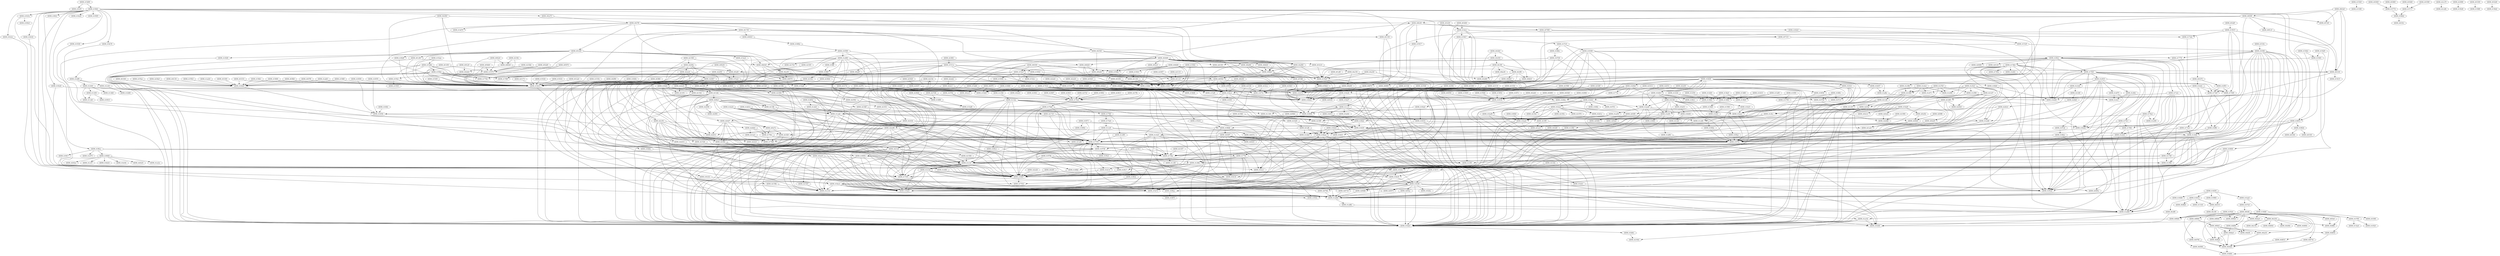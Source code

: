 DiGraph CallGraph{
ADDR_404f70->ADDR_404cc0
ADDR_404f70->ADDR_415d20
ADDR_41701d->ADDR_416ab3
ADDR_41701d->ADDR_416fad
ADDR_41701d->ADDR_416687
ADDR_41701d->ADDR_41ca6b
ADDR_41701d->ADDR_417455
ADDR_41701d->ADDR_415d20
ADDR_41701d->ADDR_41749a
ADDR_41701d->ADDR_41caab
ADDR_408020->ADDR_404af0
ADDR_408020->ADDR_402de0
ADDR_4173ed->ADDR_4173c4
ADDR_417576->ADDR_419708
ADDR_415902->ADDR_4176e2
ADDR_42382b->ADDR_4176e2
ADDR_42382b->ADDR_414f69
ADDR_4012a0->ADDR_415d13
ADDR_41779c->ADDR_419ab5
ADDR_41779c->ADDR_41c5f5
ADDR_41779c->ADDR_41c68e
ADDR_41779c->ADDR_419a70
ADDR_41779c->ADDR_41e1ef
ADDR_41779c->ADDR_416687
ADDR_41779c->ADDR_41e116
ADDR_40b3a0->ADDR_416b42
ADDR_40b3a0->ADDR_4093f0
ADDR_40b3a0->ADDR_404140
ADDR_40b3a0->ADDR_407cf0
ADDR_423630->ADDR_416ab3
ADDR_423630->ADDR_41675c
ADDR_41e875->ADDR_4185a0
ADDR_41e875->ADDR_41e4c7
ADDR_403fb0->ADDR_415d13
ADDR_403fb0->ADDR_4164d5
ADDR_404130->ADDR_4164d5
ADDR_41af84->ADDR_419781
ADDR_422d14->ADDR_416687
ADDR_4153b5->ADDR_415380
ADDR_4142b0->ADDR_413690
ADDR_4142b0->ADDR_413960
ADDR_41da24->ADDR_417455
ADDR_41da24->ADDR_41caab
ADDR_41da24->ADDR_41d9bb
ADDR_41da24->ADDR_416687
ADDR_41da24->ADDR_41749a
ADDR_41aea8->ADDR_419ab5
ADDR_41aea8->ADDR_419a70
ADDR_41aea8->ADDR_41bb40
ADDR_41aea8->ADDR_41baec
ADDR_41aea8->ADDR_419781
ADDR_41aea8->ADDR_41ae59
ADDR_415d09->ADDR_419c5f
ADDR_415d09->ADDR_415b9c
ADDR_416687->ADDR_417576
ADDR_416687->ADDR_417534
ADDR_4105e0->ADDR_40f9d0
ADDR_4105e0->ADDR_40f940
ADDR_4105e0->ADDR_40dea0
ADDR_4169ae->ADDR_419781
ADDR_4049c0->ADDR_41666a
ADDR_40b020->ADDR_415d20
ADDR_40b020->ADDR_408570
ADDR_40b020->ADDR_40ac00
ADDR_40b020->ADDR_4155d5
ADDR_414feb->ADDR_415b06
ADDR_415b16->ADDR_4188db
ADDR_4167c5->ADDR_419781
ADDR_416fad->ADDR_416dc6
ADDR_416fad->ADDR_416d3f
ADDR_41535e->ADDR_415d13
ADDR_41e12d->ADDR_419ab5
ADDR_41e12d->ADDR_416687
ADDR_41e12d->ADDR_418c90
ADDR_41e12d->ADDR_41e116
ADDR_41e12d->ADDR_417455
ADDR_41e12d->ADDR_418e3f
ADDR_41e12d->ADDR_4189aa
ADDR_41e12d->ADDR_417576
ADDR_41e12d->ADDR_41e1ef
ADDR_41e12d->ADDR_419a70
ADDR_402f90->ADDR_415d13
ADDR_410680->ADDR_415d20
ADDR_41545f->ADDR_415d13
ADDR_406f70->ADDR_416b42
ADDR_406f70->ADDR_416ac2
ADDR_418c4c->ADDR_418e3f
ADDR_418c4c->ADDR_418c90
ADDR_418c4c->ADDR_418c18
ADDR_41afc9->ADDR_419ab5
ADDR_41afc9->ADDR_419a70
ADDR_41afc9->ADDR_41baa0
ADDR_41afc9->ADDR_4166f3
ADDR_422ec1->ADDR_416ab3
ADDR_422ec1->ADDR_41675c
ADDR_4178a2->ADDR_41e290
ADDR_4178a2->ADDR_41e2d6
ADDR_4178a2->ADDR_41ad66
ADDR_4178a2->ADDR_416c80
ADDR_41a066->ADDR_416ab3
ADDR_41a066->ADDR_416687
ADDR_41a066->ADDR_419fff
ADDR_41a066->ADDR_417455
ADDR_41a066->ADDR_420190
ADDR_41a066->ADDR_4185a0
ADDR_41a066->ADDR_41adb8
ADDR_41a066->ADDR_4218f9
ADDR_41a066->ADDR_4217b3
ADDR_41a066->ADDR_417576
ADDR_41a066->ADDR_416d3f
ADDR_41a066->ADDR_4217c9
ADDR_41a066->ADDR_419fd0
ADDR_401330->ADDR_414feb
ADDR_401330->ADDR_414fc3
ADDR_41bb8c->ADDR_421944
ADDR_422a24->ADDR_42159b
ADDR_422a24->ADDR_419ab5
ADDR_422a24->ADDR_421528
ADDR_422a24->ADDR_417576
ADDR_422a24->ADDR_4229b7
ADDR_422a24->ADDR_41adb8
ADDR_422a24->ADDR_419a70
ADDR_40b9e0->ADDR_415d13
ADDR_41ad66->ADDR_41ac3d
ADDR_413690->ADDR_4130d0
ADDR_417a2c->ADDR_417861
ADDR_417a2c->ADDR_416687
ADDR_417a2c->ADDR_41bd40
ADDR_417a2c->ADDR_417455
ADDR_417a2c->ADDR_41ad66
ADDR_417a2c->ADDR_41e222
ADDR_4222c0->ADDR_4221e6
ADDR_40d9a0->ADDR_40d4d0
ADDR_41b047->ADDR_41baec
ADDR_41b047->ADDR_41adfa
ADDR_41dc14->ADDR_416687
ADDR_4222c9->ADDR_420af7
ADDR_4222c9->ADDR_417576
ADDR_4222c9->ADDR_4213fb
ADDR_4222c9->ADDR_421606
ADDR_4222c9->ADDR_4213b2
ADDR_4222c9->ADDR_421451
ADDR_4222c9->ADDR_4212de
ADDR_421bd5->ADDR_416d3f
ADDR_421bd5->ADDR_421afb
ADDR_4151df->ADDR_4183fd
ADDR_4151df->ADDR_415187
ADDR_4221e6->ADDR_4215d7
ADDR_4221e6->ADDR_419ab5
ADDR_4221e6->ADDR_42219e
ADDR_4221e6->ADDR_419a70
ADDR_4221e6->ADDR_421569
ADDR_4221e6->ADDR_41e1ef
ADDR_4221e6->ADDR_41e116
ADDR_423857->ADDR_4011c0
ADDR_403840->ADDR_41577d
ADDR_416ff4->ADDR_419781
ADDR_416ff4->ADDR_41c826
ADDR_403270->ADDR_414e6c
ADDR_403270->ADDR_414f53
ADDR_41e2d6->ADDR_417576
ADDR_41e2d6->ADDR_41adb8
ADDR_416555->ADDR_415d13
ADDR_416555->ADDR_41645b
ADDR_42219e->ADDR_422136
ADDR_42219e->ADDR_4221e6
ADDR_42219e->ADDR_421606
ADDR_42219e->ADDR_422a98
ADDR_401050->ADDR_414feb
ADDR_401050->ADDR_414fc3
ADDR_40c8e0->ADDR_40b8c0
ADDR_40c8e0->ADDR_402d80
ADDR_40c8e0->ADDR_40c830
ADDR_41dd12->ADDR_417455
ADDR_41dd12->ADDR_41caab
ADDR_41dd12->ADDR_416687
ADDR_41dd12->ADDR_41dc14
ADDR_41dd12->ADDR_41749a
ADDR_4176a6->ADDR_4189c2
ADDR_4176a6->ADDR_4189cb
ADDR_4176a6->ADDR_419ab5
ADDR_4176a6->ADDR_419a70
ADDR_4176a6->ADDR_4175bf
ADDR_421d65->ADDR_4225af
ADDR_421d65->ADDR_417576
ADDR_421d65->ADDR_416d3f
ADDR_421d65->ADDR_422920
ADDR_421d65->ADDR_41adb8
ADDR_4198ca->ADDR_419654
ADDR_4198ca->ADDR_41749a
ADDR_4198ca->ADDR_4189d4
ADDR_4198ca->ADDR_41e075
ADDR_4198ca->ADDR_419617
ADDR_418571->ADDR_4188db
ADDR_418571->ADDR_418c90
ADDR_418571->ADDR_41890e
ADDR_41522c->ADDR_415187
ADDR_42370c->ADDR_416ab3
ADDR_42370c->ADDR_41675c
ADDR_42159b->ADDR_41e116
ADDR_422ee0->ADDR_414feb
ADDR_41e38b->ADDR_421d08
ADDR_404be0->ADDR_415af6
ADDR_4231b9->ADDR_416ab3
ADDR_4231b9->ADDR_41675c
ADDR_41adb8->ADDR_41ad8b
ADDR_41bcc9->ADDR_41e1ef
ADDR_41bcc9->ADDR_41e116
ADDR_41bcc9->ADDR_419ab5
ADDR_41bcc9->ADDR_416687
ADDR_41bcc9->ADDR_419a70
ADDR_42338b->ADDR_416ab3
ADDR_42338b->ADDR_41675c
ADDR_415aa2->ADDR_415ae6
ADDR_415aa2->ADDR_415d13
ADDR_41c149->ADDR_416d3f
ADDR_423173->ADDR_415d13
ADDR_420920->ADDR_421aa5
ADDR_420920->ADDR_421ac4
ADDR_41d5c7->ADDR_416687
ADDR_414ecc->ADDR_415827
ADDR_414ecc->ADDR_417576
ADDR_414ecc->ADDR_417409
ADDR_414ecc->ADDR_41742f
ADDR_414ecc->ADDR_4173ed
ADDR_415017->ADDR_416ac2
ADDR_41d93e->ADDR_41749a
ADDR_41d93e->ADDR_416687
ADDR_41d93e->ADDR_41cdc8
ADDR_41d93e->ADDR_41d5c7
ADDR_421457->ADDR_41749a
ADDR_4164d5->ADDR_41645b
ADDR_42317b->ADDR_416ab3
ADDR_42317b->ADDR_41675c
ADDR_404af0->ADDR_415aa2
ADDR_404af0->ADDR_414feb
ADDR_404af0->ADDR_414fc3
ADDR_404af0->ADDR_415d13
ADDR_418c02->ADDR_418ac2
ADDR_403af0->ADDR_415915
ADDR_421606->ADDR_417576
ADDR_421606->ADDR_41adb8
ADDR_40cdf0->ADDR_416c80
ADDR_40c0f0->ADDR_40b8c0
ADDR_40c0f0->ADDR_402d80
ADDR_40c0f0->ADDR_416b42
ADDR_40c0f0->ADDR_40b9e0
ADDR_4036d0->ADDR_415717
ADDR_422136->ADDR_4212de
ADDR_422136->ADDR_421606
ADDR_40d790->ADDR_40d4d0
ADDR_417db2->ADDR_416ab3
ADDR_417db2->ADDR_417b91
ADDR_417db2->ADDR_416687
ADDR_417db2->ADDR_41ca6b
ADDR_417db2->ADDR_41bd40
ADDR_417db2->ADDR_417455
ADDR_417db2->ADDR_415d20
ADDR_417db2->ADDR_4185a0
ADDR_417db2->ADDR_419e0d
ADDR_417db2->ADDR_419781
ADDR_417db2->ADDR_41785e
ADDR_417db2->ADDR_41eb0c
ADDR_417db2->ADDR_41ad66
ADDR_419e6c->ADDR_420af7
ADDR_419e6c->ADDR_417576
ADDR_419e6c->ADDR_4213fb
ADDR_419e6c->ADDR_421606
ADDR_419e6c->ADDR_4213b2
ADDR_419e6c->ADDR_421451
ADDR_419e6c->ADDR_4212de
ADDR_423813->ADDR_4176e2
ADDR_421528->ADDR_41e1ef
ADDR_4204f0->ADDR_4204a0
ADDR_4204f0->ADDR_420460
ADDR_415062->ADDR_415041
ADDR_415062->ADDR_414feb
ADDR_415062->ADDR_414fc3
ADDR_41b421->ADDR_419ab5
ADDR_41b421->ADDR_419a70
ADDR_41b421->ADDR_41b01e
ADDR_41b421->ADDR_4166fa
ADDR_41b421->ADDR_416701
ADDR_41b421->ADDR_41baa0
ADDR_41b421->ADDR_41b2a2
ADDR_418ac2->ADDR_419ab5
ADDR_418ac2->ADDR_41e116
ADDR_418ac2->ADDR_4189aa
ADDR_418ac2->ADDR_4195d1
ADDR_418ac2->ADDR_41e1ef
ADDR_418ac2->ADDR_419a70
ADDR_4205ac->ADDR_416ab3
ADDR_4205ac->ADDR_4195d1
ADDR_4217c9->ADDR_417576
ADDR_4217c9->ADDR_416d3f
ADDR_4217c9->ADDR_4218f9
ADDR_41cce8->ADDR_417576
ADDR_41cce8->ADDR_41bca1
ADDR_41cce8->ADDR_416bea
ADDR_41cce8->ADDR_416687
ADDR_41cce8->ADDR_417534
ADDR_41526b->ADDR_416ab3
ADDR_41526b->ADDR_4150be
ADDR_41526b->ADDR_416687
ADDR_41526b->ADDR_4176f9
ADDR_41526b->ADDR_417762
ADDR_41526b->ADDR_41675c
ADDR_422f7b->ADDR_416ab3
ADDR_422f7b->ADDR_41675c
ADDR_420a72->ADDR_417576
ADDR_420a72->ADDR_421f29
ADDR_420a72->ADDR_41759c
ADDR_40df00->ADDR_40dba0
ADDR_40df00->ADDR_40dcf0
ADDR_412df0->ADDR_412440
ADDR_412df0->ADDR_416ab3
ADDR_412df0->ADDR_412c40
ADDR_406c90->ADDR_405f50
ADDR_406c90->ADDR_415d20
ADDR_4218f9->ADDR_416d3f
ADDR_41c984->ADDR_416ab3
ADDR_41c984->ADDR_41c8a0
ADDR_41c984->ADDR_416bea
ADDR_41c984->ADDR_416d1f
ADDR_41c984->ADDR_416c80
ADDR_419008->ADDR_41749a
ADDR_419008->ADDR_42085a
ADDR_419008->ADDR_416687
ADDR_419008->ADDR_420875
ADDR_419008->ADDR_41ad66
ADDR_41759c->ADDR_417576
ADDR_41759c->ADDR_417589
ADDR_41759c->ADDR_417534
ADDR_41b106->ADDR_419ab5
ADDR_41b106->ADDR_419a70
ADDR_41b106->ADDR_4169ae
ADDR_41b106->ADDR_41af84
ADDR_41b106->ADDR_41afc9
ADDR_41b106->ADDR_419781
ADDR_41b106->ADDR_416a01
ADDR_41b106->ADDR_4169da
ADDR_41b106->ADDR_41aea8
ADDR_41b106->ADDR_416a53
ADDR_4188db->ADDR_41ac3d
ADDR_4188db->ADDR_420287
ADDR_4188db->ADDR_418c18
ADDR_4188db->ADDR_42027a
ADDR_4046d0->ADDR_416ac2
ADDR_4046d0->ADDR_4152cf
ADDR_4046d0->ADDR_404140
ADDR_4046d0->ADDR_41508e
ADDR_4046d0->ADDR_414fc3
ADDR_4046d0->ADDR_414feb
ADDR_41511e->ADDR_416ab3
ADDR_41511e->ADDR_415d13
ADDR_41511e->ADDR_4176f9
ADDR_41511e->ADDR_417762
ADDR_41511e->ADDR_414fc3
ADDR_41511e->ADDR_415002
ADDR_41511e->ADDR_414feb
ADDR_41511e->ADDR_41675c
ADDR_422de5->ADDR_416ab3
ADDR_422de5->ADDR_41675c
ADDR_415605->ADDR_416530
ADDR_421c48->ADDR_421c0f
ADDR_421c48->ADDR_417576
ADDR_421c48->ADDR_416d3f
ADDR_421c48->ADDR_4225af
ADDR_421c48->ADDR_41adb8
ADDR_417409->ADDR_419781
ADDR_417409->ADDR_41c826
ADDR_413a90->ADDR_413690
ADDR_413a90->ADDR_413820
ADDR_4152cf->ADDR_416ab3
ADDR_4152cf->ADDR_415094
ADDR_4152cf->ADDR_4176f9
ADDR_4152cf->ADDR_417762
ADDR_4152cf->ADDR_416ac2
ADDR_4152cf->ADDR_415187
ADDR_4152cf->ADDR_414fc3
ADDR_4152cf->ADDR_41675c
ADDR_4152cf->ADDR_414feb
ADDR_4152cf->ADDR_41522c
ADDR_4152cf->ADDR_401050
ADDR_4208d8->ADDR_417576
ADDR_4208d8->ADDR_41adb8
ADDR_401000->ADDR_4164d5
ADDR_418e78->ADDR_419708
ADDR_414b50->ADDR_4146d0
ADDR_414b50->ADDR_414610
ADDR_414b50->ADDR_410860
ADDR_414b50->ADDR_414aa0
ADDR_414b50->ADDR_40d310
ADDR_423037->ADDR_416ab3
ADDR_423037->ADDR_41675c
ADDR_4093f0->ADDR_416b42
ADDR_4093f0->ADDR_4011c0
ADDR_4093f0->ADDR_4091c0
ADDR_4093f0->ADDR_404140
ADDR_4093f0->ADDR_401330
ADDR_4093f0->ADDR_407cf0
ADDR_4093f0->ADDR_408c00
ADDR_40a5b0->ADDR_408c00
ADDR_40a5b0->ADDR_401330
ADDR_40a5b0->ADDR_414feb
ADDR_40a5b0->ADDR_414fc3
ADDR_41ae59->ADDR_419781
ADDR_41ae59->ADDR_41baa0
ADDR_41979b->ADDR_419ab5
ADDR_41979b->ADDR_41c5f5
ADDR_41979b->ADDR_41c68e
ADDR_41979b->ADDR_419a70
ADDR_41979b->ADDR_41e1ef
ADDR_41979b->ADDR_416687
ADDR_41979b->ADDR_41e116
ADDR_41516c->ADDR_4183fd
ADDR_4155b8->ADDR_416530
ADDR_42162c->ADDR_416ab3
ADDR_42162c->ADDR_4222c9
ADDR_42162c->ADDR_419e6c
ADDR_42162c->ADDR_421606
ADDR_42162c->ADDR_422592
ADDR_4231fd->ADDR_416ab3
ADDR_4231fd->ADDR_41675c
ADDR_4155b3->ADDR_4164d5
ADDR_404bf0->ADDR_415b06
ADDR_416ab3->ADDR_41bb8c
ADDR_415d13->ADDR_416687
ADDR_4237fb->ADDR_4176e2
ADDR_415690->ADDR_415d13
ADDR_415690->ADDR_4164d5
ADDR_40e230->ADDR_416ab3
ADDR_40e230->ADDR_40d900
ADDR_40e230->ADDR_40e150
ADDR_40e230->ADDR_40d940
ADDR_40e230->ADDR_40df80
ADDR_40e230->ADDR_40e060
ADDR_41adc8->ADDR_4164d5
ADDR_415b9c->ADDR_4192e8
ADDR_415b9c->ADDR_418e78
ADDR_415b9c->ADDR_418fc2
ADDR_415b9c->ADDR_419a45
ADDR_415b9c->ADDR_415b73
ADDR_415b9c->ADDR_419008
ADDR_415b9c->ADDR_418c3d
ADDR_415b9c->ADDR_418c2e
ADDR_415b9c->ADDR_419ab5
ADDR_415b9c->ADDR_419585
ADDR_415b9c->ADDR_418c18
ADDR_415b9c->ADDR_41923a
ADDR_415b9c->ADDR_419a70
ADDR_415b9c->ADDR_4198ca
ADDR_415b9c->ADDR_419340
ADDR_415b9c->ADDR_418c02
ADDR_415b9c->ADDR_402a70
ADDR_415b9c->ADDR_418c4c
ADDR_415b9c->ADDR_418a2b
ADDR_416a01->ADDR_41baec
ADDR_416a01->ADDR_419781
ADDR_421931->ADDR_4218f9
ADDR_40b8c0->ADDR_415d13
ADDR_40b8c0->ADDR_416090
ADDR_417b91->ADDR_416ab3
ADDR_417b91->ADDR_41e2d6
ADDR_417b91->ADDR_41bd40
ADDR_417b91->ADDR_419e0d
ADDR_417b91->ADDR_415d20
ADDR_417b91->ADDR_4185a0
ADDR_417b91->ADDR_4179c1
ADDR_417b91->ADDR_41e918
ADDR_417b91->ADDR_419781
ADDR_417b91->ADDR_4178a2
ADDR_417b91->ADDR_41ad66
ADDR_4152ae->ADDR_415d13
ADDR_4152ae->ADDR_41526b
ADDR_4215d7->ADDR_41e116
ADDR_421a79->ADDR_421a9b
ADDR_408c00->ADDR_416b42
ADDR_408c00->ADDR_4164e0
ADDR_408c00->ADDR_407980
ADDR_408c00->ADDR_41508e
ADDR_408c00->ADDR_414fc3
ADDR_408c00->ADDR_415017
ADDR_408c00->ADDR_414feb
ADDR_40ac00->ADDR_415d20
ADDR_40ac00->ADDR_408570
ADDR_40ac00->ADDR_4155d5
ADDR_406f00->ADDR_416479
ADDR_406f00->ADDR_416b42
ADDR_406f00->ADDR_416ac2
ADDR_403f60->ADDR_415d13
ADDR_403f60->ADDR_416687
ADDR_41e3ed->ADDR_41bd40
ADDR_41e3ed->ADDR_421d4f
ADDR_415187->ADDR_415d20
ADDR_415187->ADDR_416bea
ADDR_415187->ADDR_416687
ADDR_4232ca->ADDR_416ab3
ADDR_4232ca->ADDR_41675c
ADDR_4226c4->ADDR_417576
ADDR_4226c4->ADDR_41c8cc
ADDR_4226c4->ADDR_416d3f
ADDR_4226c4->ADDR_41adb8
ADDR_4186bd->ADDR_42016c
ADDR_42384d->ADDR_415ae6
ADDR_422e20->ADDR_414feb
ADDR_403d40->ADDR_416ab3
ADDR_403d40->ADDR_414ecc
ADDR_422e28->ADDR_416687
ADDR_406dd0->ADDR_416479
ADDR_406dd0->ADDR_416b42
ADDR_406dd0->ADDR_416ac2
ADDR_41543d->ADDR_415d13
ADDR_41ad8b->ADDR_41ad66
ADDR_420287->ADDR_419ab5
ADDR_420287->ADDR_420243
ADDR_420287->ADDR_419a70
ADDR_420287->ADDR_417576
ADDR_420287->ADDR_41adb8
ADDR_420287->ADDR_419708
ADDR_420287->ADDR_4195d1
ADDR_420287->ADDR_418c18
ADDR_420287->ADDR_41e1ef
ADDR_420287->ADDR_41e116
ADDR_41cdc8->ADDR_41caab
ADDR_4154d5->ADDR_418653
ADDR_4154d5->ADDR_415481
ADDR_421d08->ADDR_417576
ADDR_421d08->ADDR_421c0f
ADDR_421d08->ADDR_421c48
ADDR_421d08->ADDR_41adb8
ADDR_418a2b->ADDR_4176e2
ADDR_418a2b->ADDR_420439
ADDR_418a2b->ADDR_418a07
ADDR_418a2b->ADDR_4204f0
ADDR_41c826->ADDR_41c7d9
ADDR_41c826->ADDR_419ab5
ADDR_41c826->ADDR_419a70
ADDR_41c826->ADDR_419781
ADDR_41c826->ADDR_41e1ef
ADDR_41c826->ADDR_418c4c
ADDR_41c826->ADDR_41e116
ADDR_4228ef->ADDR_4226c4
ADDR_422bb4->ADDR_421ea3
ADDR_422bb4->ADDR_41759c
ADDR_422bb4->ADDR_421f29
ADDR_423841->ADDR_4176e2
ADDR_414aa0->ADDR_4148d0
ADDR_414aa0->ADDR_4107e0
ADDR_419340->ADDR_41749a
ADDR_419617->ADDR_41e0bf
ADDR_4225af->ADDR_4218f9
ADDR_4225af->ADDR_416fad
ADDR_4225af->ADDR_41c8cc
ADDR_4225af->ADDR_416d3f
ADDR_4225af->ADDR_417576
ADDR_401040->ADDR_4164d5
ADDR_4234b3->ADDR_416ab3
ADDR_4234b3->ADDR_41675c
ADDR_416bbf->ADDR_41bd40
ADDR_42314b->ADDR_416ab3
ADDR_42314b->ADDR_41675c
ADDR_41641b->ADDR_4185a0
ADDR_41641b->ADDR_416bea
ADDR_41641b->ADDR_419e0d
ADDR_421990->ADDR_422d46
ADDR_4148d0->ADDR_40f9d0
ADDR_4148d0->ADDR_40f940
ADDR_4148d0->ADDR_40dea0
ADDR_4148d0->ADDR_410390
ADDR_4148d0->ADDR_414780
ADDR_40ba30->ADDR_415d13
ADDR_41b521->ADDR_41baec
ADDR_41b521->ADDR_419781
ADDR_41b521->ADDR_4195d1
ADDR_41b521->ADDR_41693b
ADDR_41b521->ADDR_41b4b3
ADDR_41b521->ADDR_4167c5
ADDR_415094->ADDR_415b16
ADDR_415652->ADDR_416530
ADDR_421f92->ADDR_41e1ef
ADDR_421f92->ADDR_419ab5
ADDR_421f92->ADDR_419a70
ADDR_421f92->ADDR_41e116
ADDR_413f30->ADDR_413690
ADDR_413f30->ADDR_413750
ADDR_41b628->ADDR_416479
ADDR_41b628->ADDR_416b42
ADDR_41b628->ADDR_416bbf
ADDR_41b628->ADDR_41aea8
ADDR_41b628->ADDR_42194c
ADDR_41b628->ADDR_41afc9
ADDR_41b628->ADDR_41b0bd
ADDR_41b628->ADDR_41b4b3
ADDR_41b628->ADDR_41baec
ADDR_41b628->ADDR_419781
ADDR_41b628->ADDR_41b521
ADDR_41b628->ADDR_41693b
ADDR_41b628->ADDR_416708
ADDR_41b628->ADDR_41b047
ADDR_41b628->ADDR_41adfa
ADDR_41b628->ADDR_41baa0
ADDR_423548->ADDR_416ab3
ADDR_423548->ADDR_41675c
ADDR_4186ec->ADDR_417576
ADDR_4186ec->ADDR_41adb8
ADDR_4187d0->ADDR_417576
ADDR_4187d0->ADDR_420190
ADDR_4187d0->ADDR_41adb8
ADDR_41ac3d->ADDR_416ab3
ADDR_41ac3d->ADDR_421944
ADDR_41ac3d->ADDR_416c80
ADDR_4179c1->ADDR_419e0d
ADDR_4179c1->ADDR_417861
ADDR_4179c1->ADDR_41ad66
ADDR_4156b1->ADDR_415d13
ADDR_4156b1->ADDR_4164d5
ADDR_421e9a->ADDR_418c4c
ADDR_40da30->ADDR_40d4d0
ADDR_414e6c->ADDR_416ff4
ADDR_414e6c->ADDR_41749a
ADDR_414e6c->ADDR_417409
ADDR_414e6c->ADDR_415d20
ADDR_414e6c->ADDR_41742f
ADDR_4157e5->ADDR_416ab3
ADDR_4157e5->ADDR_418308
ADDR_4157e5->ADDR_4188bc
ADDR_40a150->ADDR_415d13
ADDR_40a150->ADDR_416090
ADDR_40a150->ADDR_4155d5
ADDR_40a150->ADDR_406e90
ADDR_423896->ADDR_415b48
ADDR_41d9bb->ADDR_416687
ADDR_41e4e2->ADDR_416ab3
ADDR_41e4e2->ADDR_421d08
ADDR_41e4e2->ADDR_419781
ADDR_41e4e2->ADDR_41e496
ADDR_41e4e2->ADDR_41e471
ADDR_422f4b->ADDR_416ab3
ADDR_422f4b->ADDR_41675c
ADDR_416d3f->ADDR_419781
ADDR_416d3f->ADDR_41c0a5
ADDR_416d3f->ADDR_41c826
ADDR_415570->ADDR_415d13
ADDR_415570->ADDR_4011c0
ADDR_415570->ADDR_41552c
ADDR_42243d->ADDR_417576
ADDR_42243d->ADDR_416d3f
ADDR_42243d->ADDR_41adb8
ADDR_42243d->ADDR_416c80
ADDR_414f69->ADDR_415ad6
ADDR_405970->ADDR_415d13
ADDR_405970->ADDR_415570
ADDR_421afb->ADDR_416ab3
ADDR_421afb->ADDR_41c8a0
ADDR_421afb->ADDR_416bea
ADDR_421afb->ADDR_416d1f
ADDR_414410->ADDR_413690
ADDR_41add3->ADDR_415d13
ADDR_41add3->ADDR_4164d5
ADDR_40d580->ADDR_416d00
ADDR_418c18->ADDR_418ac2
ADDR_405c20->ADDR_404af0
ADDR_405c20->ADDR_415d13
ADDR_405c20->ADDR_402de0
ADDR_41645b->ADDR_416687
ADDR_41bb40->ADDR_421a9c
ADDR_417776->ADDR_41c566
ADDR_41cd95->ADDR_417576
ADDR_41cd95->ADDR_41adb8
ADDR_421f29->ADDR_417576
ADDR_421f29->ADDR_417589
ADDR_421f29->ADDR_41adb8
ADDR_423807->ADDR_4176e2
ADDR_4229b7->ADDR_422d14
ADDR_4229b7->ADDR_416687
ADDR_4229b7->ADDR_417576
ADDR_4229b7->ADDR_41adb8
ADDR_4229b7->ADDR_422136
ADDR_4229b7->ADDR_422c50
ADDR_4229b7->ADDR_421606
ADDR_41cc66->ADDR_417576
ADDR_41cc66->ADDR_41bca1
ADDR_403c00->ADDR_416ab3
ADDR_403c00->ADDR_414ecc
ADDR_4155ae->ADDR_4164d5
ADDR_40cbf0->ADDR_416687
ADDR_414fc3->ADDR_415af6
ADDR_419fd0->ADDR_42162c
ADDR_41657c->ADDR_416530
ADDR_407df0->ADDR_415622
ADDR_407df0->ADDR_416090
ADDR_416479->ADDR_41641b
ADDR_419e0d->ADDR_417576
ADDR_419e0d->ADDR_41adb8
ADDR_406e90->ADDR_416479
ADDR_406e90->ADDR_416b42
ADDR_406e90->ADDR_416ac2
ADDR_422058->ADDR_422981
ADDR_413be0->ADDR_413690
ADDR_413be0->ADDR_413960
ADDR_413be0->ADDR_413820
ADDR_4189c2->ADDR_41e1ef
ADDR_41e5e4->ADDR_416ab3
ADDR_41e5e4->ADDR_41e471
ADDR_41e5e4->ADDR_4185a0
ADDR_41e5e4->ADDR_41e496
ADDR_41e5e4->ADDR_421e47
ADDR_41e5e4->ADDR_419781
ADDR_41e5e4->ADDR_421d08
ADDR_41e5e4->ADDR_41e589
ADDR_40fc60->ADDR_40df00
ADDR_40fc60->ADDR_40f9d0
ADDR_40fc60->ADDR_40e230
ADDR_40fc60->ADDR_40d810
ADDR_40fc60->ADDR_40d730
ADDR_40fc60->ADDR_40d4d0
ADDR_40fc60->ADDR_40d9a0
ADDR_40fc60->ADDR_40d790
ADDR_40fc60->ADDR_40f940
ADDR_40fc60->ADDR_40f840
ADDR_40fc60->ADDR_40da30
ADDR_40fc60->ADDR_40df80
ADDR_40fc60->ADDR_40d650
ADDR_40fc60->ADDR_40f3e0
ADDR_40fc60->ADDR_40f890
ADDR_40d730->ADDR_40d4d0
ADDR_41c8a0->ADDR_421ad0
ADDR_403860->ADDR_41577d
ADDR_420718->ADDR_417576
ADDR_420718->ADDR_41adb8
ADDR_4187a6->ADDR_4186ec
ADDR_42078d->ADDR_417576
ADDR_42078d->ADDR_41adb8
ADDR_420875->ADDR_417576
ADDR_420875->ADDR_41adb8
ADDR_4189cb->ADDR_41e116
ADDR_421ea3->ADDR_417576
ADDR_421ea3->ADDR_417589
ADDR_414350->ADDR_413690
ADDR_414350->ADDR_413960
ADDR_419781->ADDR_419708
ADDR_419781->ADDR_418c4c
ADDR_4145d0->ADDR_412df0
ADDR_40d650->ADDR_416d00
ADDR_40f890->ADDR_40f6e0
ADDR_40f890->ADDR_40d580
ADDR_41bad9->ADDR_419781
ADDR_41bad9->ADDR_41baa0
ADDR_415a88->ADDR_415ad6
ADDR_415a88->ADDR_416ac2
ADDR_423020->ADDR_414feb
ADDR_419654->ADDR_41e1ef
ADDR_419654->ADDR_419ab5
ADDR_419654->ADDR_419a70
ADDR_419654->ADDR_41c566
ADDR_419654->ADDR_41e116
ADDR_402eb0->ADDR_416530
ADDR_4232fd->ADDR_416ab3
ADDR_4232fd->ADDR_41675c
ADDR_423028->ADDR_423037
ADDR_41c7d9->ADDR_41c68e
ADDR_41c7d9->ADDR_41c5f5
ADDR_41c7d9->ADDR_41c566
ADDR_41742f->ADDR_419781
ADDR_41742f->ADDR_41c826
ADDR_4027f0->ADDR_416ab3
ADDR_4027f0->ADDR_415d13
ADDR_4027f0->ADDR_415d20
ADDR_4027f0->ADDR_416090
ADDR_4027f0->ADDR_401b10
ADDR_4027f0->ADDR_40a880
ADDR_4027f0->ADDR_414d70
ADDR_4027f0->ADDR_402540
ADDR_4027f0->ADDR_401e00
ADDR_4027f0->ADDR_401700
ADDR_416708->ADDR_422d46
ADDR_41e589->ADDR_4185a0
ADDR_41e589->ADDR_41e4c7
ADDR_418e3f->ADDR_4208d8
ADDR_418e3f->ADDR_418c90
ADDR_416ac2->ADDR_416b42
ADDR_416ac2->ADDR_4163f1
ADDR_416ac2->ADDR_416530
ADDR_416ac2->ADDR_416bea
ADDR_416ac2->ADDR_41bca1
ADDR_416ac2->ADDR_4176e2
ADDR_417861->ADDR_41ad66
ADDR_417861->ADDR_41e222
ADDR_401100->ADDR_414feb
ADDR_401100->ADDR_414fc3
ADDR_40d810->ADDR_40d4d0
ADDR_40baf0->ADDR_415d13
ADDR_4192e8->ADDR_417455
ADDR_4192e8->ADDR_415d20
ADDR_423118->ADDR_416ab3
ADDR_423118->ADDR_41675c
ADDR_4188bc->ADDR_4187d0
ADDR_404890->ADDR_416530
ADDR_423110->ADDR_4011c0
ADDR_404d20->ADDR_415d20
ADDR_404d20->ADDR_402dc0
ADDR_4180ec->ADDR_416ab3
ADDR_4180ec->ADDR_41e290
ADDR_4180ec->ADDR_417b91
ADDR_4180ec->ADDR_41e2d6
ADDR_4180ec->ADDR_41bd40
ADDR_4180ec->ADDR_420120
ADDR_4180ec->ADDR_417a2c
ADDR_4180ec->ADDR_4185a0
ADDR_4180ec->ADDR_420060
ADDR_4180ec->ADDR_417db2
ADDR_4180ec->ADDR_41ad66
ADDR_419ad0->ADDR_416ab3
ADDR_419ad0->ADDR_420a12
ADDR_419ad0->ADDR_4204f0
ADDR_419ad0->ADDR_41afc9
ADDR_419ad0->ADDR_420a5b
ADDR_419ad0->ADDR_420a29
ADDR_419ad0->ADDR_420a42
ADDR_401af9->ADDR_4155d5
ADDR_41749a->ADDR_41cc66
ADDR_4218df->ADDR_4217c9
ADDR_414f53->ADDR_417409
ADDR_414f53->ADDR_41742f
ADDR_4047f0->ADDR_415d13
ADDR_4047f0->ADDR_4164d5
ADDR_406300->ADDR_416ac2
ADDR_406300->ADDR_4152cf
ADDR_406300->ADDR_415a88
ADDR_406300->ADDR_41508e
ADDR_406300->ADDR_414fc3
ADDR_406300->ADDR_414feb
ADDR_416792->ADDR_416ab3
ADDR_416792->ADDR_41b9ba
ADDR_416bea->ADDR_418e3f
ADDR_416bea->ADDR_417576
ADDR_416bea->ADDR_41bca1
ADDR_416bea->ADDR_418c90
ADDR_416bea->ADDR_4189aa
ADDR_4155d5->ADDR_416479
ADDR_4155d5->ADDR_416b42
ADDR_40c3f0->ADDR_40ba30
ADDR_40c3f0->ADDR_415d13
ADDR_40c3f0->ADDR_40c0f0
ADDR_40c3f0->ADDR_4155d5
ADDR_40c3f0->ADDR_406f00
ADDR_416b9e->ADDR_415d13
ADDR_416b9e->ADDR_416b8e
ADDR_401450->ADDR_415d13
ADDR_401450->ADDR_415570
ADDR_40cbd0->ADDR_416bea
ADDR_4107e0->ADDR_40fc60
ADDR_420a5b->ADDR_420920
ADDR_409a40->ADDR_415d20
ADDR_409a40->ADDR_4155d5
ADDR_409a40->ADDR_4065b0
ADDR_41e8dc->ADDR_4185a0
ADDR_41e8dc->ADDR_41e4c7
ADDR_401e00->ADDR_416ab3
ADDR_401e00->ADDR_415d13
ADDR_401e00->ADDR_40ac00
ADDR_401e00->ADDR_416bdf
ADDR_401e00->ADDR_415acb
ADDR_401e00->ADDR_408570
ADDR_401e00->ADDR_416090
ADDR_401e00->ADDR_415d20
ADDR_401e00->ADDR_401c80
ADDR_401e00->ADDR_4145d0
ADDR_401e00->ADDR_40b020
ADDR_41c548->ADDR_41c3ae
ADDR_421508->ADDR_4222c0
ADDR_421508->ADDR_416687
ADDR_421508->ADDR_42209a
ADDR_40dea0->ADDR_40dcf0
ADDR_412440->ADDR_411d30
ADDR_412440->ADDR_415d20
ADDR_412440->ADDR_411cb0
ADDR_412440->ADDR_411db0
ADDR_422a98->ADDR_419ab5
ADDR_422a98->ADDR_419a70
ADDR_422a98->ADDR_417576
ADDR_422a98->ADDR_417589
ADDR_422a98->ADDR_41adb8
ADDR_422a98->ADDR_421f29
ADDR_422a98->ADDR_421f92
ADDR_422a98->ADDR_422031
ADDR_41c68e->ADDR_41d9bb
ADDR_41c68e->ADDR_416687
ADDR_41c68e->ADDR_41dc14
ADDR_41c68e->ADDR_41d5c7
ADDR_422c50->ADDR_419ab5
ADDR_422c50->ADDR_419a70
ADDR_422c50->ADDR_422bb4
ADDR_422c50->ADDR_417576
ADDR_422c50->ADDR_417589
ADDR_422c50->ADDR_41adb8
ADDR_422c50->ADDR_421f92
ADDR_422c50->ADDR_422031
ADDR_41c3ae->ADDR_419ab5
ADDR_41c3ae->ADDR_419a70
ADDR_41c3ae->ADDR_41e116
ADDR_41c3ae->ADDR_417455
ADDR_41c3ae->ADDR_41c149
ADDR_41c3ae->ADDR_419781
ADDR_41c3ae->ADDR_417576
ADDR_41c3ae->ADDR_41e1ef
ADDR_41c3ae->ADDR_41c0a5
ADDR_41c3ae->ADDR_41c1c5
ADDR_41c3ae->ADDR_416687
ADDR_417455->ADDR_416bea
ADDR_421d4f->ADDR_4228ef
ADDR_40f3e0->ADDR_40df80
ADDR_41b4b3->ADDR_4166c1
ADDR_41b4b3->ADDR_416708
ADDR_41b4b3->ADDR_41b421
ADDR_41b4b3->ADDR_41aea8
ADDR_41b4b3->ADDR_41b106
ADDR_41b2a2->ADDR_421970
ADDR_41b2a2->ADDR_419ab5
ADDR_41b2a2->ADDR_419a70
ADDR_41b2a2->ADDR_41b01e
ADDR_41b2a2->ADDR_41baec
ADDR_41b2a2->ADDR_416090
ADDR_41b2a2->ADDR_42194c
ADDR_41b2a2->ADDR_42195e
ADDR_41b2a2->ADDR_41baa0
ADDR_414780->ADDR_414520
ADDR_414780->ADDR_4132a0
ADDR_415717->ADDR_4186bd
ADDR_402de0->ADDR_415d13
ADDR_416530->ADDR_4164a0
ADDR_40b820->ADDR_409fa0
ADDR_4154b2->ADDR_418653
ADDR_4154b2->ADDR_415481
ADDR_4045d0->ADDR_416530
ADDR_422d50->ADDR_415aa2
ADDR_403300->ADDR_4156f6
ADDR_4020d0->ADDR_416479
ADDR_4020d0->ADDR_415d13
ADDR_4020d0->ADDR_416ac2
ADDR_4020d0->ADDR_416b42
ADDR_4020d0->ADDR_407df0
ADDR_4020d0->ADDR_40bd90
ADDR_4020d0->ADDR_4155d5
ADDR_4020d0->ADDR_405cc0
ADDR_4020d0->ADDR_40baf0
ADDR_4020d0->ADDR_40b820
ADDR_4020d0->ADDR_409a40
ADDR_4020d0->ADDR_409d20
ADDR_4020d0->ADDR_416090
ADDR_4020d0->ADDR_409fa0
ADDR_4020d0->ADDR_416ab3
ADDR_4164fe->ADDR_41645b
ADDR_4091c0->ADDR_404140
ADDR_4158c2->ADDR_41779c
ADDR_4158c2->ADDR_416687
ADDR_40d310->ADDR_40cc90
ADDR_4175bf->ADDR_41cd95
ADDR_4175bf->ADDR_4174e6
ADDR_42333b->ADDR_416ab3
ADDR_42333b->ADDR_41675c
ADDR_4032d0->ADDR_4156d2
ADDR_416a53->ADDR_41bb40
ADDR_418c90->ADDR_416ab3
ADDR_418c90->ADDR_420875
ADDR_418c90->ADDR_420718
ADDR_418c90->ADDR_42078d
ADDR_418c90->ADDR_42085a
ADDR_418c90->ADDR_4185a0
ADDR_418c90->ADDR_4208d8
ADDR_418c90->ADDR_4205ac
ADDR_418c90->ADDR_418c6a
ADDR_418c90->ADDR_41ad66
ADDR_412c40->ADDR_412b80
ADDR_41e7b5->ADDR_416ab3
ADDR_41e7b5->ADDR_421d08
ADDR_41e7b5->ADDR_419781
ADDR_41e7b5->ADDR_41e496
ADDR_41e7b5->ADDR_41e589
ADDR_415b73->ADDR_418e3f
ADDR_415b73->ADDR_4189aa
ADDR_415b73->ADDR_418c90
ADDR_402a70->ADDR_4027f0
ADDR_405f50->ADDR_416479
ADDR_405f50->ADDR_416b42
ADDR_405f50->ADDR_416ac2
ADDR_420a42->ADDR_422d46
ADDR_4237d9->ADDR_4176e2
ADDR_4237d9->ADDR_414f69
ADDR_41e1ef->ADDR_41e12d
ADDR_41e1ef->ADDR_418c4c
ADDR_41b99d->ADDR_416530
ADDR_41675c->ADDR_41b9ba
ADDR_4212de->ADDR_419ab5
ADDR_4212de->ADDR_420be1
ADDR_4212de->ADDR_417576
ADDR_4212de->ADDR_417589
ADDR_4212de->ADDR_41adb8
ADDR_4212de->ADDR_421f92
ADDR_4212de->ADDR_422031
ADDR_4212de->ADDR_419a70
ADDR_41caab->ADDR_416ab3
ADDR_41caab->ADDR_41e2d6
ADDR_41caab->ADDR_416687
ADDR_41caab->ADDR_41ad66
ADDR_41caab->ADDR_41749a
ADDR_41caab->ADDR_421bd5
ADDR_41566f->ADDR_415d13
ADDR_41566f->ADDR_4164d5
ADDR_4173c4->ADDR_419781
ADDR_4173c4->ADDR_41c826
ADDR_415915->ADDR_41742f
ADDR_415915->ADDR_4173ed
ADDR_415915->ADDR_416ff4
ADDR_415915->ADDR_417576
ADDR_415915->ADDR_415827
ADDR_415915->ADDR_417409
ADDR_404140->ADDR_416479
ADDR_404140->ADDR_416b42
ADDR_404140->ADDR_415415
ADDR_42381f->ADDR_4176e2
ADDR_41c8cc->ADDR_4218f9
ADDR_41c8cc->ADDR_416d3f
ADDR_41c8cc->ADDR_41ca6b
ADDR_40f9d0->ADDR_416ab3
ADDR_415acb->ADDR_416ac2
ADDR_40bd90->ADDR_416479
ADDR_40bd90->ADDR_402d80
ADDR_40bd90->ADDR_416ac2
ADDR_40bd90->ADDR_416b42
ADDR_40bd90->ADDR_415d13
ADDR_40bd90->ADDR_409fa0
ADDR_41923a->ADDR_417455
ADDR_41923a->ADDR_4190e4
ADDR_41e918->ADDR_41e38b
ADDR_41e918->ADDR_419e0d
ADDR_41e918->ADDR_4185a0
ADDR_41e918->ADDR_41e3ed
ADDR_41e918->ADDR_419781
ADDR_41e918->ADDR_4187a6
ADDR_41e918->ADDR_41e875
ADDR_41e918->ADDR_41e8dc
ADDR_41e918->ADDR_41ad66
ADDR_41c1c5->ADDR_416ab3
ADDR_41c1c5->ADDR_41be82
ADDR_41c1c5->ADDR_416c80
ADDR_41c1c5->ADDR_41bf15
ADDR_41c1c5->ADDR_41c149
ADDR_41c1c5->ADDR_41beb1
ADDR_420be1->ADDR_416ab3
ADDR_420be1->ADDR_4218df
ADDR_420be1->ADDR_417576
ADDR_420be1->ADDR_417589
ADDR_420be1->ADDR_420a72
ADDR_420be1->ADDR_41adb8
ADDR_420be1->ADDR_422058
ADDR_420be1->ADDR_419781
ADDR_420be1->ADDR_4213fb
ADDR_420be1->ADDR_421ad0
ADDR_420be1->ADDR_41759c
ADDR_420be1->ADDR_421931
ADDR_41e0bf->ADDR_416687
ADDR_413580->ADDR_412fc0
ADDR_4238a0->ADDR_4164d5
ADDR_420a29->ADDR_421aa5
ADDR_411d30->ADDR_410910
ADDR_411d30->ADDR_411cb0
ADDR_419fff->ADDR_419fd0
ADDR_4164a0->ADDR_41641b
ADDR_4164a0->ADDR_41645b
ADDR_415041->ADDR_401100
ADDR_4233f3->ADDR_404af0
ADDR_40d4d0->ADDR_416d00
ADDR_4141b0->ADDR_413690
ADDR_4141b0->ADDR_413960
ADDR_4209b0->ADDR_416ab3
ADDR_4209b0->ADDR_420920
ADDR_409d20->ADDR_415d20
ADDR_409d20->ADDR_409a40
ADDR_409d20->ADDR_4065b0
ADDR_409d20->ADDR_4155d5
ADDR_423586->ADDR_416ab3
ADDR_423586->ADDR_41675c
ADDR_40a240->ADDR_415d13
ADDR_40a240->ADDR_406f70
ADDR_40a240->ADDR_4155d5
ADDR_418c2e->ADDR_418ac2
ADDR_422eb2->ADDR_422ec1
ADDR_401c80->ADDR_416ab3
ADDR_401c80->ADDR_415d13
ADDR_401c80->ADDR_40b020
ADDR_413d60->ADDR_413690
ADDR_413d60->ADDR_413960
ADDR_413d60->ADDR_413820
ADDR_4189d4->ADDR_41bc92
ADDR_4189d4->ADDR_420225
ADDR_4189d4->ADDR_41ac2e
ADDR_4189d4->ADDR_42042a
ADDR_4189d4->ADDR_4195d1
ADDR_4189d4->ADDR_41cc57
ADDR_4189d4->ADDR_41bb24
ADDR_4213b2->ADDR_417455
ADDR_422592->ADDR_42243d
ADDR_4233fe->ADDR_408020
ADDR_4233fe->ADDR_415570
ADDR_41beb1->ADDR_416c80
ADDR_41b9ba->ADDR_41aea8
ADDR_41b9ba->ADDR_419781
ADDR_41b9ba->ADDR_41b628
ADDR_415622->ADDR_416479
ADDR_415622->ADDR_416b42
ADDR_404550->ADDR_416530
ADDR_40c830->ADDR_40c3f0
ADDR_40c830->ADDR_4155d5
ADDR_41b0bd->ADDR_416ab3
ADDR_41b0bd->ADDR_416b42
ADDR_41b0bd->ADDR_41bad9
ADDR_41b0bd->ADDR_41772c
ADDR_41b0bd->ADDR_41baec
ADDR_41b0bd->ADDR_419781
ADDR_41b0bd->ADDR_41675c
ADDR_418c3d->ADDR_418ac2
ADDR_407310->ADDR_416479
ADDR_407310->ADDR_4151df
ADDR_407310->ADDR_414fc3
ADDR_414610->ADDR_40cdf0
ADDR_414610->ADDR_40d8b0
ADDR_414610->ADDR_413140
ADDR_414610->ADDR_40d310
ADDR_41689c->ADDR_416ab3
ADDR_41689c->ADDR_416708
ADDR_41689c->ADDR_41b9ba
ADDR_41689c->ADDR_4167c5
ADDR_41552c->ADDR_415505
ADDR_41552c->ADDR_415d13
ADDR_416bdf->ADDR_415d13
ADDR_40f6e0->ADDR_40dcf0
ADDR_40f6e0->ADDR_40d4d0
ADDR_40f6e0->ADDR_40d9a0
ADDR_40f6e0->ADDR_40da30
ADDR_40f6e0->ADDR_40d650
ADDR_40f6e0->ADDR_40dba0
ADDR_419708->ADDR_419654
ADDR_419708->ADDR_41749a
ADDR_419708->ADDR_4195e3
ADDR_419708->ADDR_416687
ADDR_416b8e->ADDR_41bcc9
ADDR_415827->ADDR_4157e5
ADDR_415827->ADDR_417455
ADDR_415827->ADDR_416687
ADDR_415827->ADDR_41779c
ADDR_415481->ADDR_40b020
ADDR_415481->ADDR_4185a0
ADDR_405b60->ADDR_415d13
ADDR_405b60->ADDR_415570
ADDR_41892f->ADDR_41baa0
ADDR_41666a->ADDR_416599
ADDR_40dba0->ADDR_40d9a0
ADDR_40dba0->ADDR_40d4d0
ADDR_41baec->ADDR_419a70
ADDR_41baec->ADDR_41baa0
ADDR_41bf15->ADDR_416ab3
ADDR_41bf15->ADDR_416fad
ADDR_41bf15->ADDR_41ca6b
ADDR_41bf15->ADDR_416c80
ADDR_4219f5->ADDR_421aa5
ADDR_4219f5->ADDR_421ac4
ADDR_4174e6->ADDR_41cce8
ADDR_4011c0->ADDR_414feb
ADDR_4011c0->ADDR_414fc3
ADDR_408570->ADDR_416479
ADDR_408570->ADDR_406dd0
ADDR_408570->ADDR_416b42
ADDR_408570->ADDR_415d20
ADDR_408570->ADDR_415d13
ADDR_40a880->ADDR_409fa0
ADDR_40a880->ADDR_415d20
ADDR_40a880->ADDR_4155d5
ADDR_40a880->ADDR_4065b0
ADDR_415002->ADDR_401100
ADDR_416d1f->ADDR_416687
ADDR_4065b0->ADDR_416479
ADDR_4065b0->ADDR_416b42
ADDR_4065b0->ADDR_416ac2
ADDR_4065b0->ADDR_415d13
ADDR_4065b0->ADDR_415d20
ADDR_4065b0->ADDR_405f50
ADDR_4164e0->ADDR_416479
ADDR_4209f6->ADDR_420920
ADDR_42209a->ADDR_422a24
ADDR_42209a->ADDR_419ab5
ADDR_42209a->ADDR_41e116
ADDR_42209a->ADDR_419a70
ADDR_42209a->ADDR_41e1ef
ADDR_42209a->ADDR_416687
ADDR_4213fb->ADDR_417576
ADDR_4213fb->ADDR_41adb8
ADDR_41693b->ADDR_41baec
ADDR_416dc6->ADDR_416ab3
ADDR_416dc6->ADDR_41c8a0
ADDR_416dc6->ADDR_416bea
ADDR_416dc6->ADDR_416d1f
ADDR_4183fd->ADDR_41c7d9
ADDR_4183fd->ADDR_419ab5
ADDR_4183fd->ADDR_419a70
ADDR_4183fd->ADDR_41e116
ADDR_4183fd->ADDR_41bd40
ADDR_4183fd->ADDR_417576
ADDR_4183fd->ADDR_4180ec
ADDR_4183fd->ADDR_417776
ADDR_4183fd->ADDR_41c68e
ADDR_4183fd->ADDR_419781
ADDR_4183fd->ADDR_41e1ef
ADDR_4183fd->ADDR_41c826
ADDR_4183fd->ADDR_41749a
ADDR_4183fd->ADDR_41adb8
ADDR_4183fd->ADDR_41c5f5
ADDR_41541b->ADDR_415d13
ADDR_4150be->ADDR_416ab3
ADDR_4150be->ADDR_416687
ADDR_4150be->ADDR_401100
ADDR_4150be->ADDR_4176f9
ADDR_4150be->ADDR_417762
ADDR_4150be->ADDR_414fc3
ADDR_4150be->ADDR_414feb
ADDR_4150be->ADDR_41675c
ADDR_4233bb->ADDR_415570
ADDR_42326f->ADDR_416ab3
ADDR_42326f->ADDR_41675c
ADDR_4169da->ADDR_419781
ADDR_402540->ADDR_416ab3
ADDR_402540->ADDR_415d13
ADDR_402540->ADDR_4020d0
ADDR_402540->ADDR_40a880
ADDR_402540->ADDR_409a40
ADDR_402540->ADDR_409fa0
ADDR_423414->ADDR_416ab3
ADDR_423414->ADDR_41675c
ADDR_421569->ADDR_41e1ef
ADDR_423861->ADDR_41511e
ADDR_407980->ADDR_403270
ADDR_407980->ADDR_407310
ADDR_407980->ADDR_416ac2
ADDR_407980->ADDR_415d13
ADDR_422f14->ADDR_416ab3
ADDR_422f14->ADDR_41675c
ADDR_41adfa->ADDR_41bd40
ADDR_403580->ADDR_415717
ADDR_4092e0->ADDR_415d13
ADDR_4092e0->ADDR_408020
ADDR_4092e0->ADDR_415570
ADDR_417589->ADDR_419708
ADDR_41577d->ADDR_4186bd
ADDR_416509->ADDR_415d13
ADDR_416509->ADDR_41645b
ADDR_409fa0->ADDR_415d20
ADDR_409fa0->ADDR_415622
ADDR_409fa0->ADDR_407df0
ADDR_409fa0->ADDR_4155d5
ADDR_409fa0->ADDR_4065b0
ADDR_41baa0->ADDR_419ab5
ADDR_41baa0->ADDR_419781
ADDR_41baa0->ADDR_4188db
ADDR_41baa0->ADDR_419a70
ADDR_401700->ADDR_40a880
ADDR_401700->ADDR_415d13
ADDR_401700->ADDR_416ab3
ADDR_401700->ADDR_409d20
ADDR_401700->ADDR_4049c0
ADDR_420af7->ADDR_419ab5
ADDR_420af7->ADDR_419a70
ADDR_420af7->ADDR_417576
ADDR_420af7->ADDR_417589
ADDR_420af7->ADDR_41adb8
ADDR_420af7->ADDR_420a72
ADDR_420af7->ADDR_421f92
ADDR_420af7->ADDR_422031
ADDR_4237ef->ADDR_4176e2
ADDR_41862b->ADDR_420166
ADDR_41862b->ADDR_420160
ADDR_401b10->ADDR_415d13
ADDR_401b10->ADDR_40a150
ADDR_401b10->ADDR_4155d5
ADDR_422e00->ADDR_416ab3
ADDR_422e00->ADDR_41675c
ADDR_41e222->ADDR_417576
ADDR_41e222->ADDR_41adb8
ADDR_418308->ADDR_416687
ADDR_418308->ADDR_417576
ADDR_418308->ADDR_4180ec
ADDR_418308->ADDR_417776
ADDR_418308->ADDR_41c68e
ADDR_418308->ADDR_41749a
ADDR_418308->ADDR_41c1c5
ADDR_418308->ADDR_41c5f5
ADDR_405b30->ADDR_404af0
ADDR_405b30->ADDR_415d13
ADDR_41ca6b->ADDR_416d3f
ADDR_41ca6b->ADDR_41c984
ADDR_4130d0->ADDR_416090
ADDR_4130d0->ADDR_412fc0
ADDR_418653->ADDR_41749a
ADDR_418653->ADDR_419708
ADDR_418653->ADDR_41862b
ADDR_418653->ADDR_41ad66
ADDR_418653->ADDR_419e0d
ADDR_405a80->ADDR_415d13
ADDR_405a80->ADDR_415570
ADDR_416599->ADDR_417576
ADDR_416599->ADDR_41adb8
ADDR_416599->ADDR_419e6c
ADDR_416599->ADDR_41a066
ADDR_401010->ADDR_415d13
ADDR_401010->ADDR_4164d5
ADDR_4219b0->ADDR_416ab3
ADDR_4219b0->ADDR_4219f5
ADDR_421e47->ADDR_417576
ADDR_421e47->ADDR_421d65
ADDR_421e47->ADDR_422920
ADDR_421e47->ADDR_41adb8
ADDR_4189aa->ADDR_41897f
ADDR_4176e2->ADDR_4176a6
ADDR_41c0a5->ADDR_419ab5
ADDR_41c0a5->ADDR_41e116
ADDR_41c0a5->ADDR_419781
ADDR_41c0a5->ADDR_419a70
ADDR_41c0a5->ADDR_41e1ef
ADDR_41c0a5->ADDR_418c4c
ADDR_41c0a5->ADDR_416687
}
